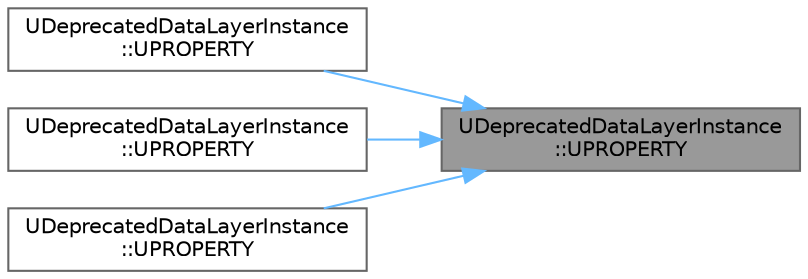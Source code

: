 digraph "UDeprecatedDataLayerInstance::UPROPERTY"
{
 // INTERACTIVE_SVG=YES
 // LATEX_PDF_SIZE
  bgcolor="transparent";
  edge [fontname=Helvetica,fontsize=10,labelfontname=Helvetica,labelfontsize=10];
  node [fontname=Helvetica,fontsize=10,shape=box,height=0.2,width=0.4];
  rankdir="RL";
  Node1 [id="Node000001",label="UDeprecatedDataLayerInstance\l::UPROPERTY",height=0.2,width=0.4,color="gray40", fillcolor="grey60", style="filled", fontcolor="black",tooltip=" "];
  Node1 -> Node2 [id="edge1_Node000001_Node000002",dir="back",color="steelblue1",style="solid",tooltip=" "];
  Node2 [id="Node000002",label="UDeprecatedDataLayerInstance\l::UPROPERTY",height=0.2,width=0.4,color="grey40", fillcolor="white", style="filled",URL="$dd/dde/classUDeprecatedDataLayerInstance.html#af7512cc20362337747c25f5ff73f24fb",tooltip=" "];
  Node1 -> Node3 [id="edge2_Node000001_Node000003",dir="back",color="steelblue1",style="solid",tooltip=" "];
  Node3 [id="Node000003",label="UDeprecatedDataLayerInstance\l::UPROPERTY",height=0.2,width=0.4,color="grey40", fillcolor="white", style="filled",URL="$dd/dde/classUDeprecatedDataLayerInstance.html#a5ae1873285537fbf2797181c44b7ae93",tooltip=" "];
  Node1 -> Node4 [id="edge3_Node000001_Node000004",dir="back",color="steelblue1",style="solid",tooltip=" "];
  Node4 [id="Node000004",label="UDeprecatedDataLayerInstance\l::UPROPERTY",height=0.2,width=0.4,color="grey40", fillcolor="white", style="filled",URL="$dd/dde/classUDeprecatedDataLayerInstance.html#a1bbfc75ace98e8da0c3fdcb228660297",tooltip=" "];
}
